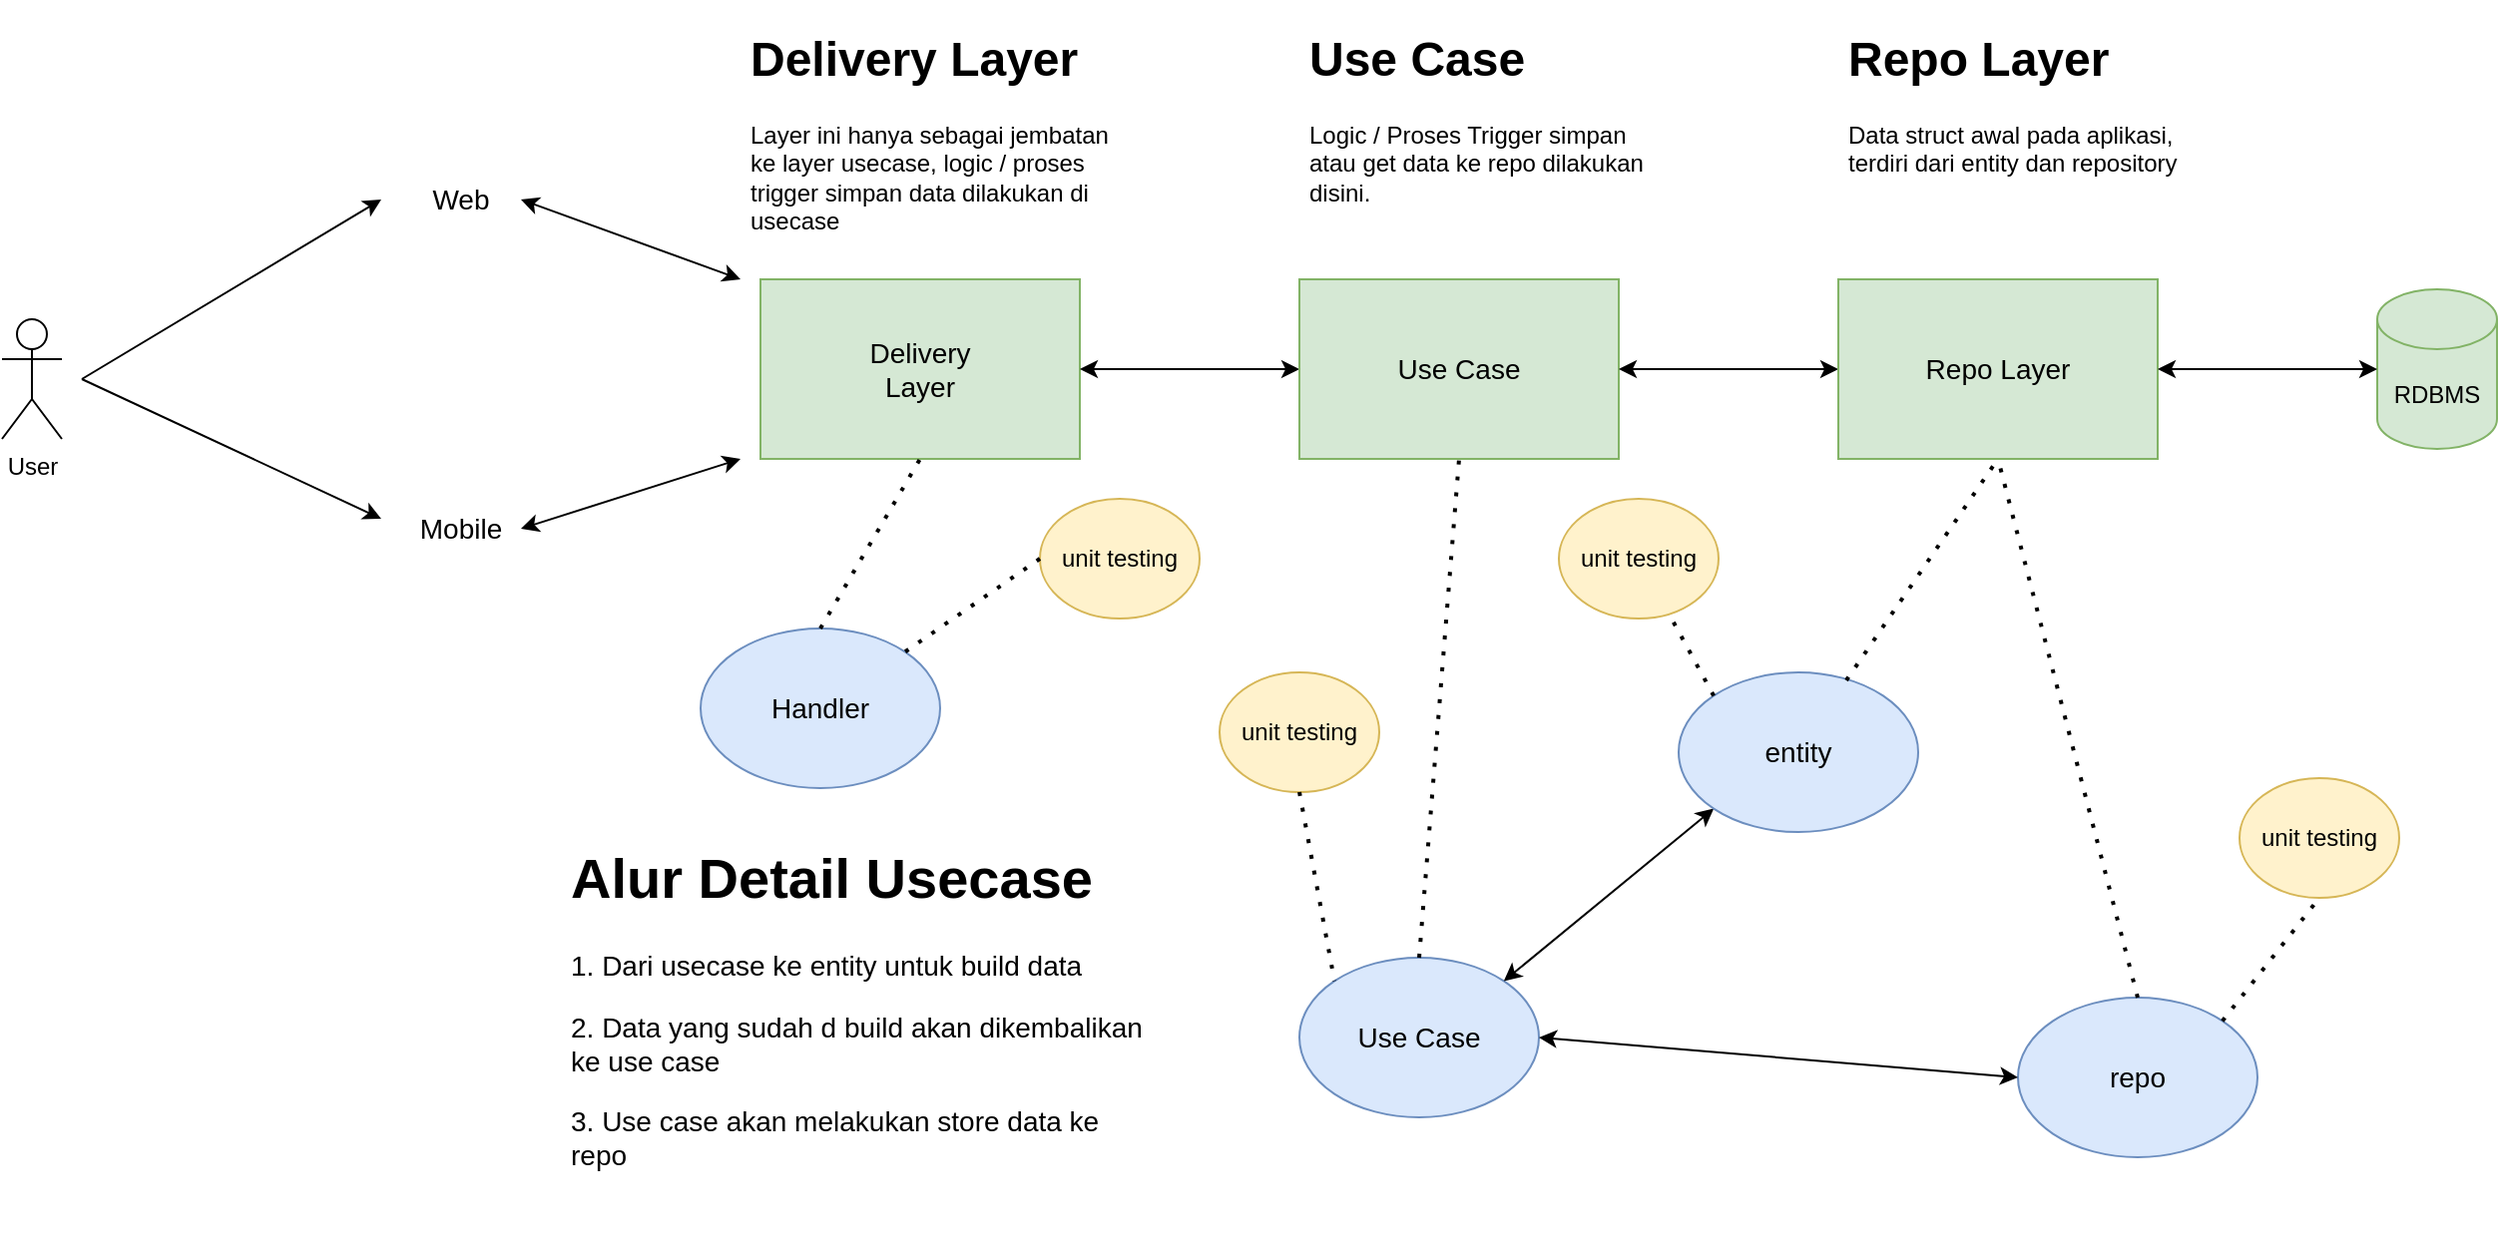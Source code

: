 <mxfile version="20.7.3" type="device"><diagram id="ENTaF8-C2fYBKSFkY2vF" name="Page-1"><mxGraphModel dx="783" dy="489" grid="1" gridSize="10" guides="1" tooltips="1" connect="1" arrows="1" fold="1" page="1" pageScale="1" pageWidth="827" pageHeight="1169" math="0" shadow="0"><root><mxCell id="0"/><mxCell id="1" parent="0"/><mxCell id="J6YFZFV7_V-tf4GC2Zmr-1" value="User&lt;br&gt;" style="shape=umlActor;verticalLabelPosition=bottom;verticalAlign=top;html=1;outlineConnect=0;" parent="1" vertex="1"><mxGeometry x="80" y="320" width="30" height="60" as="geometry"/></mxCell><mxCell id="J6YFZFV7_V-tf4GC2Zmr-2" value="" style="endArrow=classic;html=1;rounded=0;" parent="1" edge="1"><mxGeometry width="50" height="50" relative="1" as="geometry"><mxPoint x="120" y="350" as="sourcePoint"/><mxPoint x="270" y="260" as="targetPoint"/></mxGeometry></mxCell><mxCell id="J6YFZFV7_V-tf4GC2Zmr-3" value="" style="endArrow=classic;html=1;rounded=0;" parent="1" edge="1"><mxGeometry width="50" height="50" relative="1" as="geometry"><mxPoint x="120" y="350" as="sourcePoint"/><mxPoint x="270" y="420" as="targetPoint"/></mxGeometry></mxCell><mxCell id="J6YFZFV7_V-tf4GC2Zmr-4" value="&lt;font style=&quot;font-size: 14px;&quot;&gt;Web&lt;/font&gt;" style="text;html=1;strokeColor=none;fillColor=none;align=center;verticalAlign=middle;whiteSpace=wrap;rounded=0;" parent="1" vertex="1"><mxGeometry x="280" y="245" width="60" height="30" as="geometry"/></mxCell><mxCell id="J6YFZFV7_V-tf4GC2Zmr-5" value="&lt;font style=&quot;font-size: 14px;&quot;&gt;Mobile&lt;/font&gt;" style="text;html=1;strokeColor=none;fillColor=none;align=center;verticalAlign=middle;whiteSpace=wrap;rounded=0;" parent="1" vertex="1"><mxGeometry x="280" y="410" width="60" height="30" as="geometry"/></mxCell><mxCell id="J6YFZFV7_V-tf4GC2Zmr-6" value="" style="endArrow=classic;startArrow=classic;html=1;rounded=0;exitX=1;exitY=0.5;exitDx=0;exitDy=0;" parent="1" source="J6YFZFV7_V-tf4GC2Zmr-4" edge="1"><mxGeometry width="50" height="50" relative="1" as="geometry"><mxPoint x="390" y="360" as="sourcePoint"/><mxPoint x="450" y="300" as="targetPoint"/></mxGeometry></mxCell><mxCell id="J6YFZFV7_V-tf4GC2Zmr-7" value="" style="endArrow=classic;startArrow=classic;html=1;rounded=0;exitX=1;exitY=0.5;exitDx=0;exitDy=0;" parent="1" source="J6YFZFV7_V-tf4GC2Zmr-5" edge="1"><mxGeometry width="50" height="50" relative="1" as="geometry"><mxPoint x="350" y="270" as="sourcePoint"/><mxPoint x="450" y="390" as="targetPoint"/></mxGeometry></mxCell><mxCell id="J6YFZFV7_V-tf4GC2Zmr-8" value="&lt;font style=&quot;font-size: 14px;&quot;&gt;Delivery&lt;br&gt;Layer&lt;/font&gt;" style="rounded=0;whiteSpace=wrap;html=1;fillColor=#d5e8d4;strokeColor=#82b366;" parent="1" vertex="1"><mxGeometry x="460" y="300" width="160" height="90" as="geometry"/></mxCell><mxCell id="J6YFZFV7_V-tf4GC2Zmr-9" value="" style="endArrow=classic;startArrow=classic;html=1;rounded=0;exitX=1;exitY=0.5;exitDx=0;exitDy=0;" parent="1" source="J6YFZFV7_V-tf4GC2Zmr-8" edge="1"><mxGeometry width="50" height="50" relative="1" as="geometry"><mxPoint x="470" y="360" as="sourcePoint"/><mxPoint x="730" y="345" as="targetPoint"/></mxGeometry></mxCell><mxCell id="J6YFZFV7_V-tf4GC2Zmr-10" value="&lt;font style=&quot;font-size: 14px;&quot;&gt;Use Case&lt;/font&gt;" style="rounded=0;whiteSpace=wrap;html=1;fillColor=#d5e8d4;strokeColor=#82b366;" parent="1" vertex="1"><mxGeometry x="730" y="300" width="160" height="90" as="geometry"/></mxCell><mxCell id="J6YFZFV7_V-tf4GC2Zmr-11" value="" style="endArrow=classic;startArrow=classic;html=1;rounded=0;exitX=1;exitY=0.5;exitDx=0;exitDy=0;" parent="1" source="J6YFZFV7_V-tf4GC2Zmr-10" edge="1"><mxGeometry width="50" height="50" relative="1" as="geometry"><mxPoint x="630" y="355" as="sourcePoint"/><mxPoint x="1000" y="345" as="targetPoint"/></mxGeometry></mxCell><mxCell id="J6YFZFV7_V-tf4GC2Zmr-12" value="&lt;font style=&quot;font-size: 14px;&quot;&gt;Repo Layer&lt;/font&gt;" style="rounded=0;whiteSpace=wrap;html=1;fillColor=#d5e8d4;strokeColor=#82b366;" parent="1" vertex="1"><mxGeometry x="1000" y="300" width="160" height="90" as="geometry"/></mxCell><mxCell id="J6YFZFV7_V-tf4GC2Zmr-15" value="RDBMS" style="shape=cylinder3;whiteSpace=wrap;html=1;boundedLbl=1;backgroundOutline=1;size=15;fillColor=#d5e8d4;strokeColor=#82b366;" parent="1" vertex="1"><mxGeometry x="1270" y="305" width="60" height="80" as="geometry"/></mxCell><mxCell id="J6YFZFV7_V-tf4GC2Zmr-19" value="&lt;h1&gt;Repo Layer&lt;/h1&gt;&lt;p&gt;Data struct awal pada aplikasi, terdiri dari entity dan repository&lt;/p&gt;" style="text;html=1;strokeColor=none;fillColor=none;spacing=5;spacingTop=-20;whiteSpace=wrap;overflow=hidden;rounded=0;" parent="1" vertex="1"><mxGeometry x="1000" y="170" width="190" height="120" as="geometry"/></mxCell><mxCell id="J6YFZFV7_V-tf4GC2Zmr-20" value="&lt;h1&gt;Use Case&lt;/h1&gt;&lt;p&gt;Logic / Proses Trigger simpan atau get data ke repo dilakukan disini.&lt;/p&gt;" style="text;html=1;strokeColor=none;fillColor=none;spacing=5;spacingTop=-20;whiteSpace=wrap;overflow=hidden;rounded=0;" parent="1" vertex="1"><mxGeometry x="730" y="170" width="190" height="120" as="geometry"/></mxCell><mxCell id="J6YFZFV7_V-tf4GC2Zmr-21" value="&lt;h1&gt;Delivery Layer&lt;/h1&gt;&lt;p&gt;Layer ini hanya sebagai jembatan ke layer usecase, logic / proses trigger simpan data dilakukan di usecase&lt;/p&gt;" style="text;html=1;strokeColor=none;fillColor=none;spacing=5;spacingTop=-20;whiteSpace=wrap;overflow=hidden;rounded=0;" parent="1" vertex="1"><mxGeometry x="450" y="170" width="190" height="120" as="geometry"/></mxCell><mxCell id="J6YFZFV7_V-tf4GC2Zmr-23" value="Use Case" style="ellipse;whiteSpace=wrap;html=1;fontSize=14;fillColor=#dae8fc;strokeColor=#6c8ebf;" parent="1" vertex="1"><mxGeometry x="730" y="640" width="120" height="80" as="geometry"/></mxCell><mxCell id="J6YFZFV7_V-tf4GC2Zmr-24" value="" style="endArrow=none;dashed=1;html=1;dashPattern=1 3;strokeWidth=2;rounded=0;fontSize=14;entryX=0.5;entryY=1;entryDx=0;entryDy=0;exitX=0.5;exitY=0;exitDx=0;exitDy=0;" parent="1" source="J6YFZFV7_V-tf4GC2Zmr-23" target="J6YFZFV7_V-tf4GC2Zmr-10" edge="1"><mxGeometry width="50" height="50" relative="1" as="geometry"><mxPoint x="870" y="630" as="sourcePoint"/><mxPoint x="920" y="580" as="targetPoint"/></mxGeometry></mxCell><mxCell id="J6YFZFV7_V-tf4GC2Zmr-26" value="" style="endArrow=classic;startArrow=classic;html=1;rounded=0;fontSize=14;entryX=1;entryY=0;entryDx=0;entryDy=0;exitX=0;exitY=1;exitDx=0;exitDy=0;" parent="1" source="0uZRpCpwchK9PR0n-7YX-1" target="J6YFZFV7_V-tf4GC2Zmr-23" edge="1"><mxGeometry width="50" height="50" relative="1" as="geometry"><mxPoint x="870" y="817" as="sourcePoint"/><mxPoint x="920" y="767" as="targetPoint"/></mxGeometry></mxCell><mxCell id="J6YFZFV7_V-tf4GC2Zmr-27" value="repo" style="ellipse;whiteSpace=wrap;html=1;fontSize=14;fillColor=#dae8fc;strokeColor=#6c8ebf;" parent="1" vertex="1"><mxGeometry x="1090" y="660" width="120" height="80" as="geometry"/></mxCell><mxCell id="J6YFZFV7_V-tf4GC2Zmr-29" value="&lt;h1&gt;Alur Detail Usecase&lt;/h1&gt;&lt;p&gt;1. Dari usecase ke entity untuk build data&lt;/p&gt;&lt;p&gt;2. Data yang sudah d build akan dikembalikan ke use case&lt;/p&gt;&lt;p&gt;3. Use case akan melakukan store data ke repo&lt;/p&gt;" style="text;html=1;strokeColor=none;fillColor=none;spacing=5;spacingTop=-20;whiteSpace=wrap;overflow=hidden;rounded=0;fontSize=14;" parent="1" vertex="1"><mxGeometry x="360" y="575" width="300" height="210" as="geometry"/></mxCell><mxCell id="oV66twH5XaUvff8iuRO--1" value="unit testing" style="ellipse;whiteSpace=wrap;html=1;fillColor=#fff2cc;strokeColor=#d6b656;" parent="1" vertex="1"><mxGeometry x="600" y="410" width="80" height="60" as="geometry"/></mxCell><mxCell id="oV66twH5XaUvff8iuRO--5" value="unit testing" style="ellipse;whiteSpace=wrap;html=1;fillColor=#fff2cc;strokeColor=#d6b656;" parent="1" vertex="1"><mxGeometry x="1201" y="550" width="80" height="60" as="geometry"/></mxCell><mxCell id="oV66twH5XaUvff8iuRO--6" value="" style="endArrow=none;dashed=1;html=1;dashPattern=1 3;strokeWidth=2;rounded=0;entryX=0.5;entryY=1;entryDx=0;entryDy=0;exitX=1;exitY=0;exitDx=0;exitDy=0;" parent="1" source="J6YFZFV7_V-tf4GC2Zmr-27" target="oV66twH5XaUvff8iuRO--5" edge="1"><mxGeometry width="50" height="50" relative="1" as="geometry"><mxPoint x="650" y="880" as="sourcePoint"/><mxPoint x="700" y="830" as="targetPoint"/></mxGeometry></mxCell><mxCell id="0uZRpCpwchK9PR0n-7YX-1" value="entity" style="ellipse;whiteSpace=wrap;html=1;fontSize=14;fillColor=#dae8fc;strokeColor=#6c8ebf;" vertex="1" parent="1"><mxGeometry x="920" y="497" width="120" height="80" as="geometry"/></mxCell><mxCell id="0uZRpCpwchK9PR0n-7YX-2" value="" style="endArrow=none;dashed=1;html=1;dashPattern=1 3;strokeWidth=2;rounded=0;fontSize=14;entryX=0.5;entryY=1;entryDx=0;entryDy=0;exitX=0.7;exitY=0.05;exitDx=0;exitDy=0;exitPerimeter=0;" edge="1" parent="1" source="0uZRpCpwchK9PR0n-7YX-1" target="J6YFZFV7_V-tf4GC2Zmr-12"><mxGeometry width="50" height="50" relative="1" as="geometry"><mxPoint x="820" y="622" as="sourcePoint"/><mxPoint x="820" y="400" as="targetPoint"/></mxGeometry></mxCell><mxCell id="0uZRpCpwchK9PR0n-7YX-3" value="" style="endArrow=none;dashed=1;html=1;dashPattern=1 3;strokeWidth=2;rounded=0;fontSize=14;entryX=0.5;entryY=1;entryDx=0;entryDy=0;exitX=0.5;exitY=0;exitDx=0;exitDy=0;" edge="1" parent="1" source="J6YFZFV7_V-tf4GC2Zmr-27" target="J6YFZFV7_V-tf4GC2Zmr-12"><mxGeometry width="50" height="50" relative="1" as="geometry"><mxPoint x="1014" y="474" as="sourcePoint"/><mxPoint x="1090" y="400" as="targetPoint"/></mxGeometry></mxCell><mxCell id="0uZRpCpwchK9PR0n-7YX-4" value="unit testing" style="ellipse;whiteSpace=wrap;html=1;fillColor=#fff2cc;strokeColor=#d6b656;" vertex="1" parent="1"><mxGeometry x="860" y="410" width="80" height="60" as="geometry"/></mxCell><mxCell id="0uZRpCpwchK9PR0n-7YX-5" value="" style="endArrow=none;dashed=1;html=1;dashPattern=1 3;strokeWidth=2;rounded=0;fontSize=14;exitX=0;exitY=0;exitDx=0;exitDy=0;" edge="1" parent="1" source="0uZRpCpwchK9PR0n-7YX-1" target="0uZRpCpwchK9PR0n-7YX-4"><mxGeometry width="50" height="50" relative="1" as="geometry"><mxPoint x="1014" y="511" as="sourcePoint"/><mxPoint x="1090" y="400" as="targetPoint"/></mxGeometry></mxCell><mxCell id="0uZRpCpwchK9PR0n-7YX-6" value="" style="endArrow=classic;startArrow=classic;html=1;rounded=0;fontSize=14;entryX=1;entryY=0.5;entryDx=0;entryDy=0;exitX=0;exitY=0.5;exitDx=0;exitDy=0;" edge="1" parent="1" source="J6YFZFV7_V-tf4GC2Zmr-27" target="J6YFZFV7_V-tf4GC2Zmr-23"><mxGeometry width="50" height="50" relative="1" as="geometry"><mxPoint x="947.574" y="575.284" as="sourcePoint"/><mxPoint x="862.426" y="633.716" as="targetPoint"/></mxGeometry></mxCell><mxCell id="0uZRpCpwchK9PR0n-7YX-8" value="unit testing" style="ellipse;whiteSpace=wrap;html=1;fillColor=#fff2cc;strokeColor=#d6b656;" vertex="1" parent="1"><mxGeometry x="690" y="497" width="80" height="60" as="geometry"/></mxCell><mxCell id="0uZRpCpwchK9PR0n-7YX-9" value="" style="endArrow=none;dashed=1;html=1;dashPattern=1 3;strokeWidth=2;rounded=0;fontSize=14;exitX=0.5;exitY=1;exitDx=0;exitDy=0;entryX=0;entryY=0;entryDx=0;entryDy=0;" edge="1" parent="1" source="0uZRpCpwchK9PR0n-7YX-8" target="J6YFZFV7_V-tf4GC2Zmr-23"><mxGeometry width="50" height="50" relative="1" as="geometry"><mxPoint x="947.574" y="518.716" as="sourcePoint"/><mxPoint x="925.113" y="477.776" as="targetPoint"/></mxGeometry></mxCell><mxCell id="0uZRpCpwchK9PR0n-7YX-10" value="Handler" style="ellipse;whiteSpace=wrap;html=1;fontSize=14;fillColor=#dae8fc;strokeColor=#6c8ebf;" vertex="1" parent="1"><mxGeometry x="430" y="475" width="120" height="80" as="geometry"/></mxCell><mxCell id="0uZRpCpwchK9PR0n-7YX-11" value="" style="endArrow=none;dashed=1;html=1;dashPattern=1 3;strokeWidth=2;rounded=0;fontSize=14;entryX=0.5;entryY=1;entryDx=0;entryDy=0;exitX=0.5;exitY=0;exitDx=0;exitDy=0;" edge="1" parent="1" source="0uZRpCpwchK9PR0n-7YX-10" target="J6YFZFV7_V-tf4GC2Zmr-8"><mxGeometry width="50" height="50" relative="1" as="geometry"><mxPoint x="820" y="622" as="sourcePoint"/><mxPoint x="820" y="400" as="targetPoint"/></mxGeometry></mxCell><mxCell id="0uZRpCpwchK9PR0n-7YX-12" value="" style="endArrow=none;dashed=1;html=1;dashPattern=1 3;strokeWidth=2;rounded=0;fontSize=14;entryX=1;entryY=0;entryDx=0;entryDy=0;exitX=0;exitY=0.5;exitDx=0;exitDy=0;" edge="1" parent="1" source="oV66twH5XaUvff8iuRO--1" target="0uZRpCpwchK9PR0n-7YX-10"><mxGeometry width="50" height="50" relative="1" as="geometry"><mxPoint x="500" y="485" as="sourcePoint"/><mxPoint x="550" y="400" as="targetPoint"/></mxGeometry></mxCell><mxCell id="0uZRpCpwchK9PR0n-7YX-13" value="" style="endArrow=classic;startArrow=classic;html=1;rounded=0;" edge="1" parent="1" source="J6YFZFV7_V-tf4GC2Zmr-12" target="J6YFZFV7_V-tf4GC2Zmr-15"><mxGeometry width="50" height="50" relative="1" as="geometry"><mxPoint x="900" y="355" as="sourcePoint"/><mxPoint x="1010" y="355" as="targetPoint"/></mxGeometry></mxCell></root></mxGraphModel></diagram></mxfile>